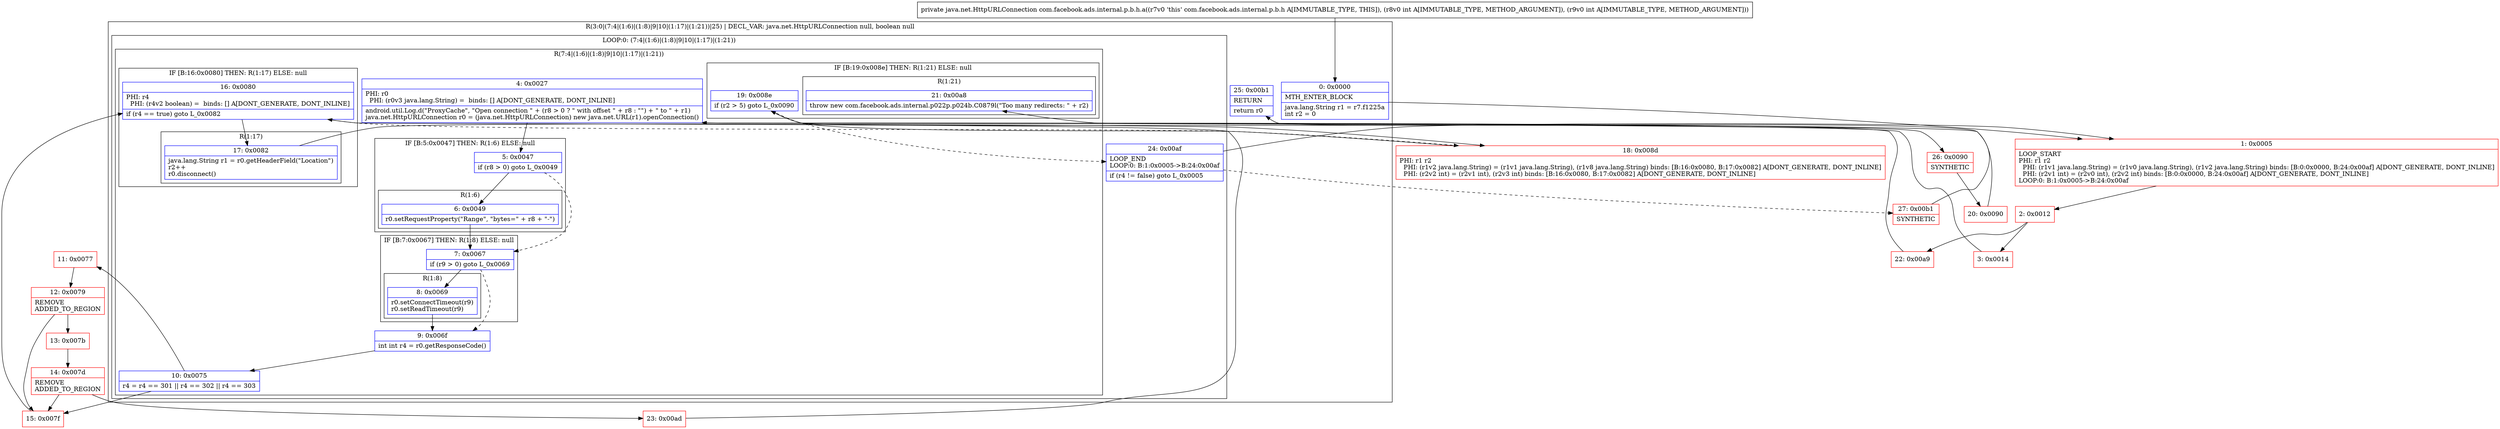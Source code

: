 digraph "CFG forcom.facebook.ads.internal.p.b.h.a(II)Ljava\/net\/HttpURLConnection;" {
subgraph cluster_Region_1016627037 {
label = "R(3:0|(7:4|(1:6)|(1:8)|9|10|(1:17)|(1:21))|25) | DECL_VAR: java.net.HttpURLConnection null, boolean null\l";
node [shape=record,color=blue];
Node_0 [shape=record,label="{0\:\ 0x0000|MTH_ENTER_BLOCK\l|java.lang.String r1 = r7.f1225a\lint r2 = 0\l}"];
subgraph cluster_LoopRegion_373064068 {
label = "LOOP:0: (7:4|(1:6)|(1:8)|9|10|(1:17)|(1:21))";
node [shape=record,color=blue];
Node_24 [shape=record,label="{24\:\ 0x00af|LOOP_END\lLOOP:0: B:1:0x0005\-\>B:24:0x00af\l|if (r4 != false) goto L_0x0005\l}"];
subgraph cluster_Region_592906785 {
label = "R(7:4|(1:6)|(1:8)|9|10|(1:17)|(1:21))";
node [shape=record,color=blue];
Node_4 [shape=record,label="{4\:\ 0x0027|PHI: r0 \l  PHI: (r0v3 java.lang.String) =  binds: [] A[DONT_GENERATE, DONT_INLINE]\l|android.util.Log.d(\"ProxyCache\", \"Open connection \" + (r8 \> 0 ? \" with offset \" + r8 : \"\") + \" to \" + r1)\ljava.net.HttpURLConnection r0 = (java.net.HttpURLConnection) new java.net.URL(r1).openConnection()\l}"];
subgraph cluster_IfRegion_1125266250 {
label = "IF [B:5:0x0047] THEN: R(1:6) ELSE: null";
node [shape=record,color=blue];
Node_5 [shape=record,label="{5\:\ 0x0047|if (r8 \> 0) goto L_0x0049\l}"];
subgraph cluster_Region_1591048086 {
label = "R(1:6)";
node [shape=record,color=blue];
Node_6 [shape=record,label="{6\:\ 0x0049|r0.setRequestProperty(\"Range\", \"bytes=\" + r8 + \"\-\")\l}"];
}
}
subgraph cluster_IfRegion_314116760 {
label = "IF [B:7:0x0067] THEN: R(1:8) ELSE: null";
node [shape=record,color=blue];
Node_7 [shape=record,label="{7\:\ 0x0067|if (r9 \> 0) goto L_0x0069\l}"];
subgraph cluster_Region_1170761839 {
label = "R(1:8)";
node [shape=record,color=blue];
Node_8 [shape=record,label="{8\:\ 0x0069|r0.setConnectTimeout(r9)\lr0.setReadTimeout(r9)\l}"];
}
}
Node_9 [shape=record,label="{9\:\ 0x006f|int int r4 = r0.getResponseCode()\l}"];
Node_10 [shape=record,label="{10\:\ 0x0075|r4 = r4 == 301 \|\| r4 == 302 \|\| r4 == 303\l}"];
subgraph cluster_IfRegion_1437053301 {
label = "IF [B:16:0x0080] THEN: R(1:17) ELSE: null";
node [shape=record,color=blue];
Node_16 [shape=record,label="{16\:\ 0x0080|PHI: r4 \l  PHI: (r4v2 boolean) =  binds: [] A[DONT_GENERATE, DONT_INLINE]\l|if (r4 == true) goto L_0x0082\l}"];
subgraph cluster_Region_643399158 {
label = "R(1:17)";
node [shape=record,color=blue];
Node_17 [shape=record,label="{17\:\ 0x0082|java.lang.String r1 = r0.getHeaderField(\"Location\")\lr2++\lr0.disconnect()\l}"];
}
}
subgraph cluster_IfRegion_1284765316 {
label = "IF [B:19:0x008e] THEN: R(1:21) ELSE: null";
node [shape=record,color=blue];
Node_19 [shape=record,label="{19\:\ 0x008e|if (r2 \> 5) goto L_0x0090\l}"];
subgraph cluster_Region_864946908 {
label = "R(1:21)";
node [shape=record,color=blue];
Node_21 [shape=record,label="{21\:\ 0x00a8|throw new com.facebook.ads.internal.p022p.p024b.C0879l(\"Too many redirects: \" + r2)\l}"];
}
}
}
}
Node_25 [shape=record,label="{25\:\ 0x00b1|RETURN\l|return r0\l}"];
}
Node_1 [shape=record,color=red,label="{1\:\ 0x0005|LOOP_START\lPHI: r1 r2 \l  PHI: (r1v1 java.lang.String) = (r1v0 java.lang.String), (r1v2 java.lang.String) binds: [B:0:0x0000, B:24:0x00af] A[DONT_GENERATE, DONT_INLINE]\l  PHI: (r2v1 int) = (r2v0 int), (r2v2 int) binds: [B:0:0x0000, B:24:0x00af] A[DONT_GENERATE, DONT_INLINE]\lLOOP:0: B:1:0x0005\-\>B:24:0x00af\l}"];
Node_2 [shape=record,color=red,label="{2\:\ 0x0012}"];
Node_3 [shape=record,color=red,label="{3\:\ 0x0014}"];
Node_11 [shape=record,color=red,label="{11\:\ 0x0077}"];
Node_12 [shape=record,color=red,label="{12\:\ 0x0079|REMOVE\lADDED_TO_REGION\l}"];
Node_13 [shape=record,color=red,label="{13\:\ 0x007b}"];
Node_14 [shape=record,color=red,label="{14\:\ 0x007d|REMOVE\lADDED_TO_REGION\l}"];
Node_15 [shape=record,color=red,label="{15\:\ 0x007f}"];
Node_18 [shape=record,color=red,label="{18\:\ 0x008d|PHI: r1 r2 \l  PHI: (r1v2 java.lang.String) = (r1v1 java.lang.String), (r1v8 java.lang.String) binds: [B:16:0x0080, B:17:0x0082] A[DONT_GENERATE, DONT_INLINE]\l  PHI: (r2v2 int) = (r2v1 int), (r2v3 int) binds: [B:16:0x0080, B:17:0x0082] A[DONT_GENERATE, DONT_INLINE]\l}"];
Node_20 [shape=record,color=red,label="{20\:\ 0x0090}"];
Node_22 [shape=record,color=red,label="{22\:\ 0x00a9}"];
Node_23 [shape=record,color=red,label="{23\:\ 0x00ad}"];
Node_26 [shape=record,color=red,label="{26\:\ 0x0090|SYNTHETIC\l}"];
Node_27 [shape=record,color=red,label="{27\:\ 0x00b1|SYNTHETIC\l}"];
MethodNode[shape=record,label="{private java.net.HttpURLConnection com.facebook.ads.internal.p.b.h.a((r7v0 'this' com.facebook.ads.internal.p.b.h A[IMMUTABLE_TYPE, THIS]), (r8v0 int A[IMMUTABLE_TYPE, METHOD_ARGUMENT]), (r9v0 int A[IMMUTABLE_TYPE, METHOD_ARGUMENT])) }"];
MethodNode -> Node_0;
Node_0 -> Node_1;
Node_24 -> Node_1;
Node_24 -> Node_27[style=dashed];
Node_4 -> Node_5;
Node_5 -> Node_6;
Node_5 -> Node_7[style=dashed];
Node_6 -> Node_7;
Node_7 -> Node_8;
Node_7 -> Node_9[style=dashed];
Node_8 -> Node_9;
Node_9 -> Node_10;
Node_10 -> Node_11;
Node_10 -> Node_15;
Node_16 -> Node_17;
Node_16 -> Node_18[style=dashed];
Node_17 -> Node_18;
Node_19 -> Node_24[style=dashed];
Node_19 -> Node_26;
Node_1 -> Node_2;
Node_2 -> Node_3;
Node_2 -> Node_22;
Node_3 -> Node_4;
Node_11 -> Node_12;
Node_12 -> Node_13;
Node_12 -> Node_15;
Node_13 -> Node_14;
Node_14 -> Node_15;
Node_14 -> Node_23;
Node_15 -> Node_16;
Node_18 -> Node_19;
Node_20 -> Node_21;
Node_22 -> Node_4;
Node_23 -> Node_16;
Node_26 -> Node_20;
Node_27 -> Node_25;
}

